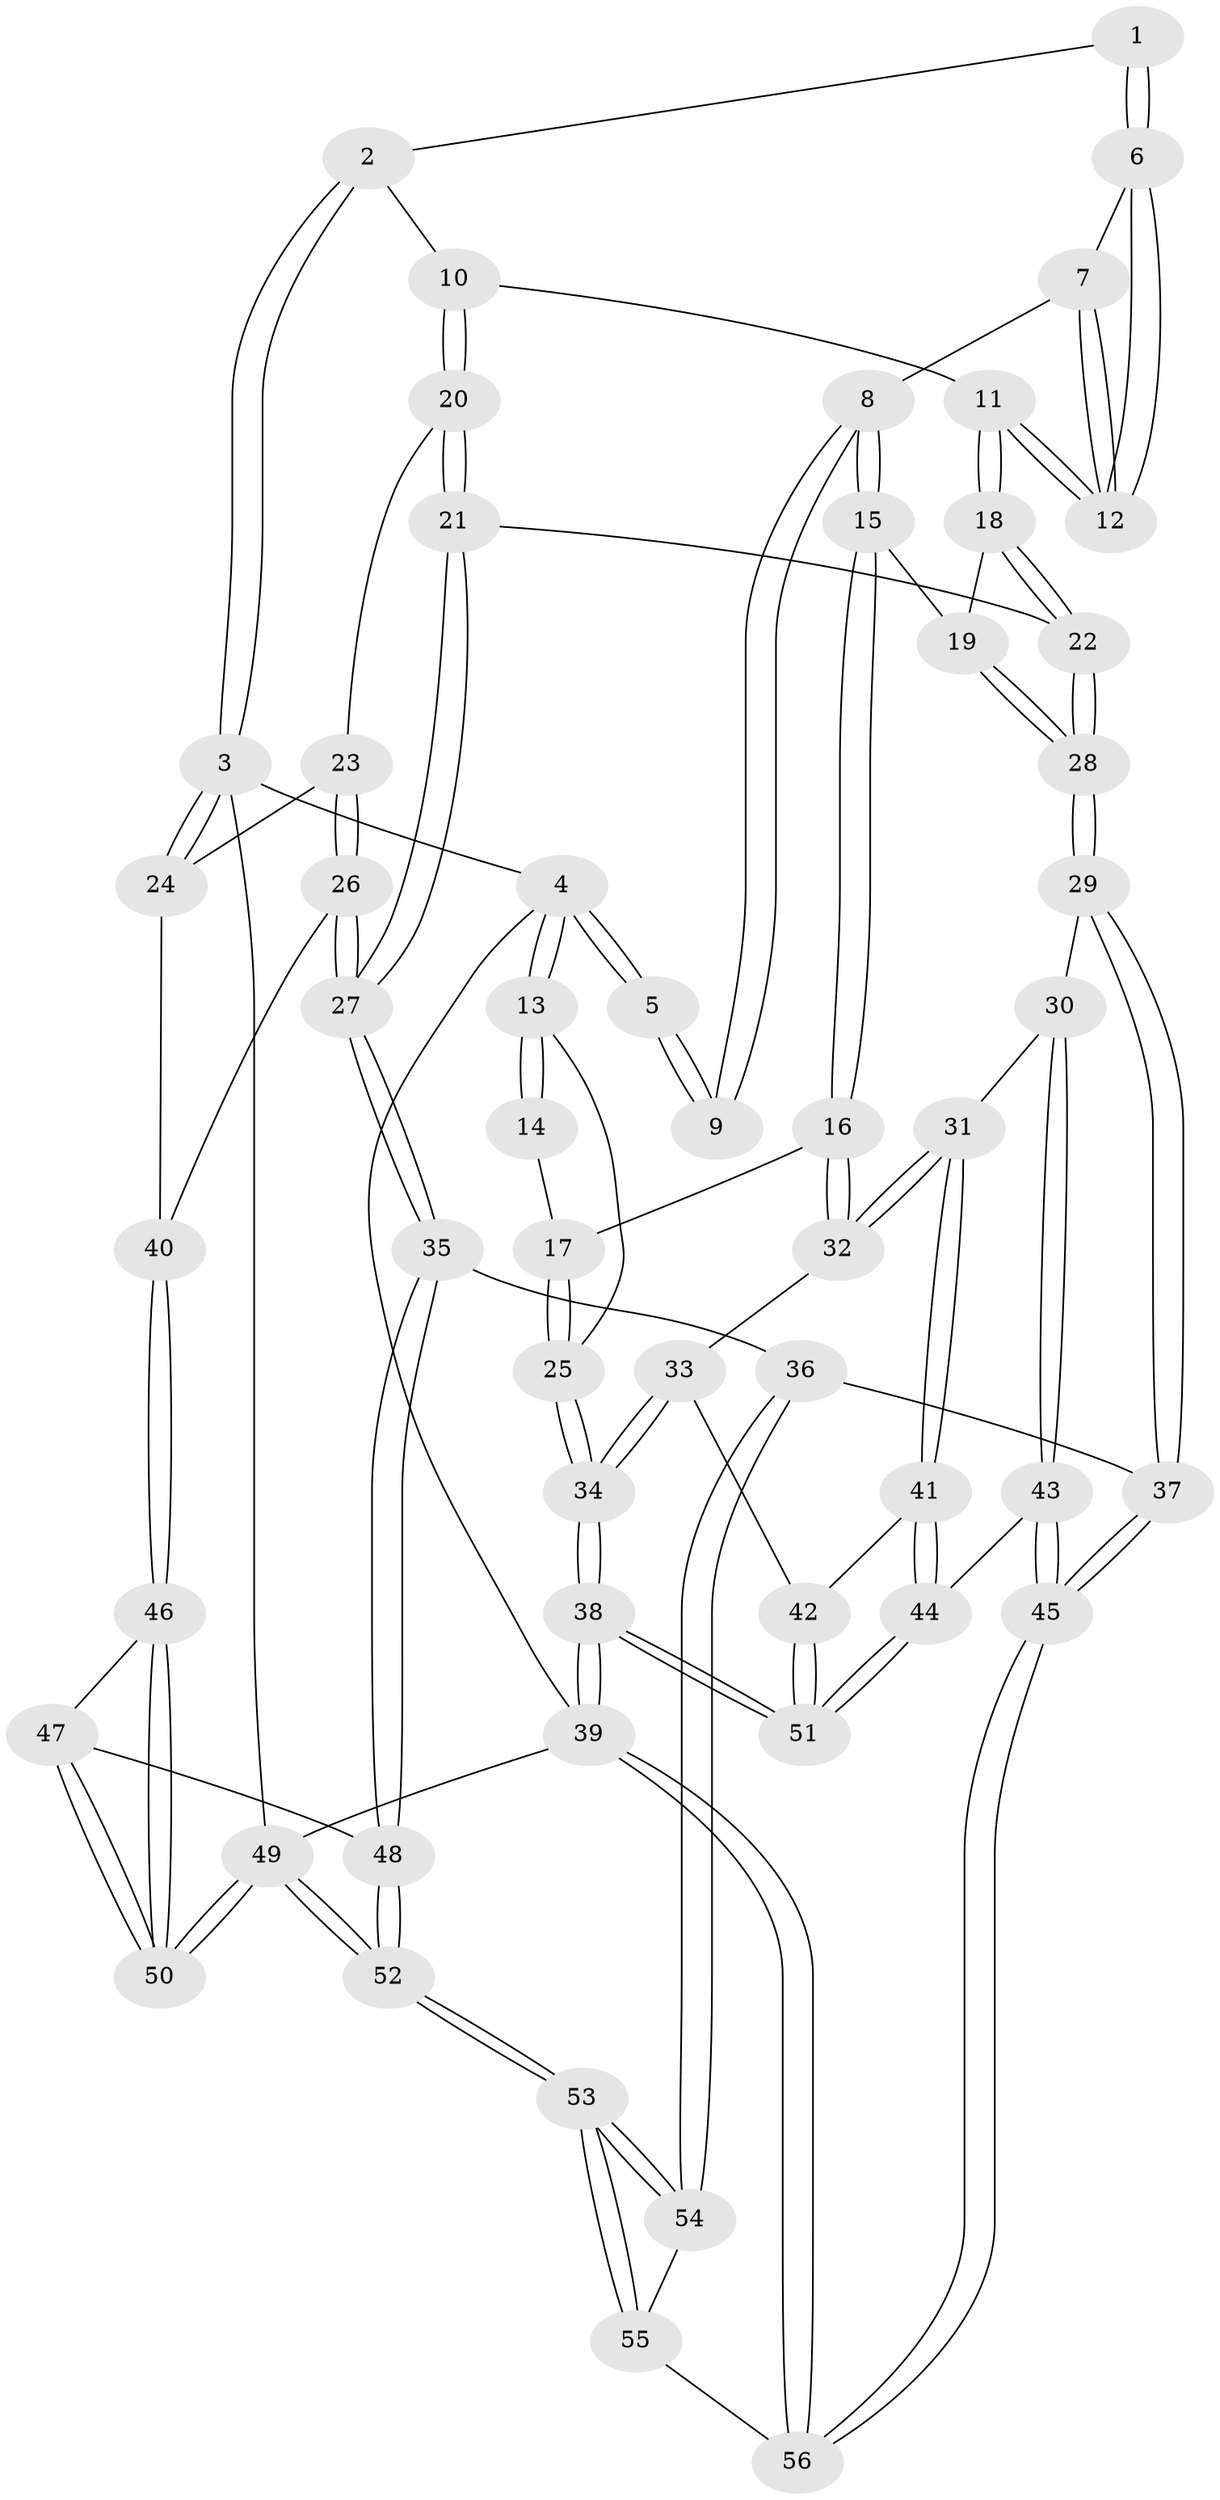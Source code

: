 // Generated by graph-tools (version 1.1) at 2025/38/03/09/25 02:38:22]
// undirected, 56 vertices, 137 edges
graph export_dot {
graph [start="1"]
  node [color=gray90,style=filled];
  1 [pos="+0.4339390070001701+0"];
  2 [pos="+0.6373965192919829+0"];
  3 [pos="+1+0"];
  4 [pos="+0+0"];
  5 [pos="+0.23431410194964974+0"];
  6 [pos="+0.4153457781751066+0.017307976343074682"];
  7 [pos="+0.2919756000127098+0.13535229049169503"];
  8 [pos="+0.26006540379894066+0.15167604874168586"];
  9 [pos="+0.18408915782175683+0.08486626291341806"];
  10 [pos="+0.6886359410839054+0.16946404794869002"];
  11 [pos="+0.4977469559833109+0.2152560656743244"];
  12 [pos="+0.4744647683093504+0.17833241523160567"];
  13 [pos="+0+0"];
  14 [pos="+0.16853955446039054+0.09212379501582323"];
  15 [pos="+0.28921502743809857+0.3530874854041214"];
  16 [pos="+0.18488233878259072+0.3829868918388116"];
  17 [pos="+0.02699776251823803+0.28302916369713205"];
  18 [pos="+0.46338885261273877+0.2644286122136392"];
  19 [pos="+0.32395081421214955+0.3622597658213584"];
  20 [pos="+0.7904469259242648+0.2530462162403902"];
  21 [pos="+0.6733561437319114+0.4388800168889658"];
  22 [pos="+0.6184784957111935+0.44034713882022175"];
  23 [pos="+0.8498962984763491+0.25452400688498117"];
  24 [pos="+1+0.23398448843925174"];
  25 [pos="+0+0.2410936027430255"];
  26 [pos="+0.8213793858250792+0.6279321416100822"];
  27 [pos="+0.7534982537509607+0.6666121379052972"];
  28 [pos="+0.42709657000683987+0.5271724785769236"];
  29 [pos="+0.4250804253548027+0.5881115045220602"];
  30 [pos="+0.3954914940006268+0.6079717395544985"];
  31 [pos="+0.34606485157488226+0.6243043134198907"];
  32 [pos="+0.14554303328862475+0.4824783353012929"];
  33 [pos="+0.13897028657692728+0.4938704917198452"];
  34 [pos="+0+0.5426508403772448"];
  35 [pos="+0.7368919790698341+0.704273002803634"];
  36 [pos="+0.6602131996372824+0.7377077483174368"];
  37 [pos="+0.5981805854339497+0.7458217852548762"];
  38 [pos="+0+0.9429009492529138"];
  39 [pos="+0+1"];
  40 [pos="+1+0.49489261264898793"];
  41 [pos="+0.23526340708520355+0.6837999304305402"];
  42 [pos="+0.13674656130127388+0.6582413780801899"];
  43 [pos="+0.34058077806083675+0.8809803061278882"];
  44 [pos="+0.2853530276154898+0.8401299362585842"];
  45 [pos="+0.4156883027863771+0.9776574717475608"];
  46 [pos="+1+0.5536892761771085"];
  47 [pos="+0.8788112296158667+0.8207739954764207"];
  48 [pos="+0.8568731263325651+0.8248960469633988"];
  49 [pos="+1+1"];
  50 [pos="+1+0.8542191485799766"];
  51 [pos="+0+0.8756355565413418"];
  52 [pos="+0.9016678141554326+1"];
  53 [pos="+0.7837891049389973+1"];
  54 [pos="+0.6844426324827076+0.885762680973674"];
  55 [pos="+0.468720929047619+1"];
  56 [pos="+0.40830415602575726+1"];
  1 -- 2;
  1 -- 6;
  1 -- 6;
  2 -- 3;
  2 -- 3;
  2 -- 10;
  3 -- 4;
  3 -- 24;
  3 -- 24;
  3 -- 49;
  4 -- 5;
  4 -- 5;
  4 -- 13;
  4 -- 13;
  4 -- 39;
  5 -- 9;
  5 -- 9;
  6 -- 7;
  6 -- 12;
  6 -- 12;
  7 -- 8;
  7 -- 12;
  7 -- 12;
  8 -- 9;
  8 -- 9;
  8 -- 15;
  8 -- 15;
  10 -- 11;
  10 -- 20;
  10 -- 20;
  11 -- 12;
  11 -- 12;
  11 -- 18;
  11 -- 18;
  13 -- 14;
  13 -- 14;
  13 -- 25;
  14 -- 17;
  15 -- 16;
  15 -- 16;
  15 -- 19;
  16 -- 17;
  16 -- 32;
  16 -- 32;
  17 -- 25;
  17 -- 25;
  18 -- 19;
  18 -- 22;
  18 -- 22;
  19 -- 28;
  19 -- 28;
  20 -- 21;
  20 -- 21;
  20 -- 23;
  21 -- 22;
  21 -- 27;
  21 -- 27;
  22 -- 28;
  22 -- 28;
  23 -- 24;
  23 -- 26;
  23 -- 26;
  24 -- 40;
  25 -- 34;
  25 -- 34;
  26 -- 27;
  26 -- 27;
  26 -- 40;
  27 -- 35;
  27 -- 35;
  28 -- 29;
  28 -- 29;
  29 -- 30;
  29 -- 37;
  29 -- 37;
  30 -- 31;
  30 -- 43;
  30 -- 43;
  31 -- 32;
  31 -- 32;
  31 -- 41;
  31 -- 41;
  32 -- 33;
  33 -- 34;
  33 -- 34;
  33 -- 42;
  34 -- 38;
  34 -- 38;
  35 -- 36;
  35 -- 48;
  35 -- 48;
  36 -- 37;
  36 -- 54;
  36 -- 54;
  37 -- 45;
  37 -- 45;
  38 -- 39;
  38 -- 39;
  38 -- 51;
  38 -- 51;
  39 -- 56;
  39 -- 56;
  39 -- 49;
  40 -- 46;
  40 -- 46;
  41 -- 42;
  41 -- 44;
  41 -- 44;
  42 -- 51;
  42 -- 51;
  43 -- 44;
  43 -- 45;
  43 -- 45;
  44 -- 51;
  44 -- 51;
  45 -- 56;
  45 -- 56;
  46 -- 47;
  46 -- 50;
  46 -- 50;
  47 -- 48;
  47 -- 50;
  47 -- 50;
  48 -- 52;
  48 -- 52;
  49 -- 50;
  49 -- 50;
  49 -- 52;
  49 -- 52;
  52 -- 53;
  52 -- 53;
  53 -- 54;
  53 -- 54;
  53 -- 55;
  53 -- 55;
  54 -- 55;
  55 -- 56;
}
